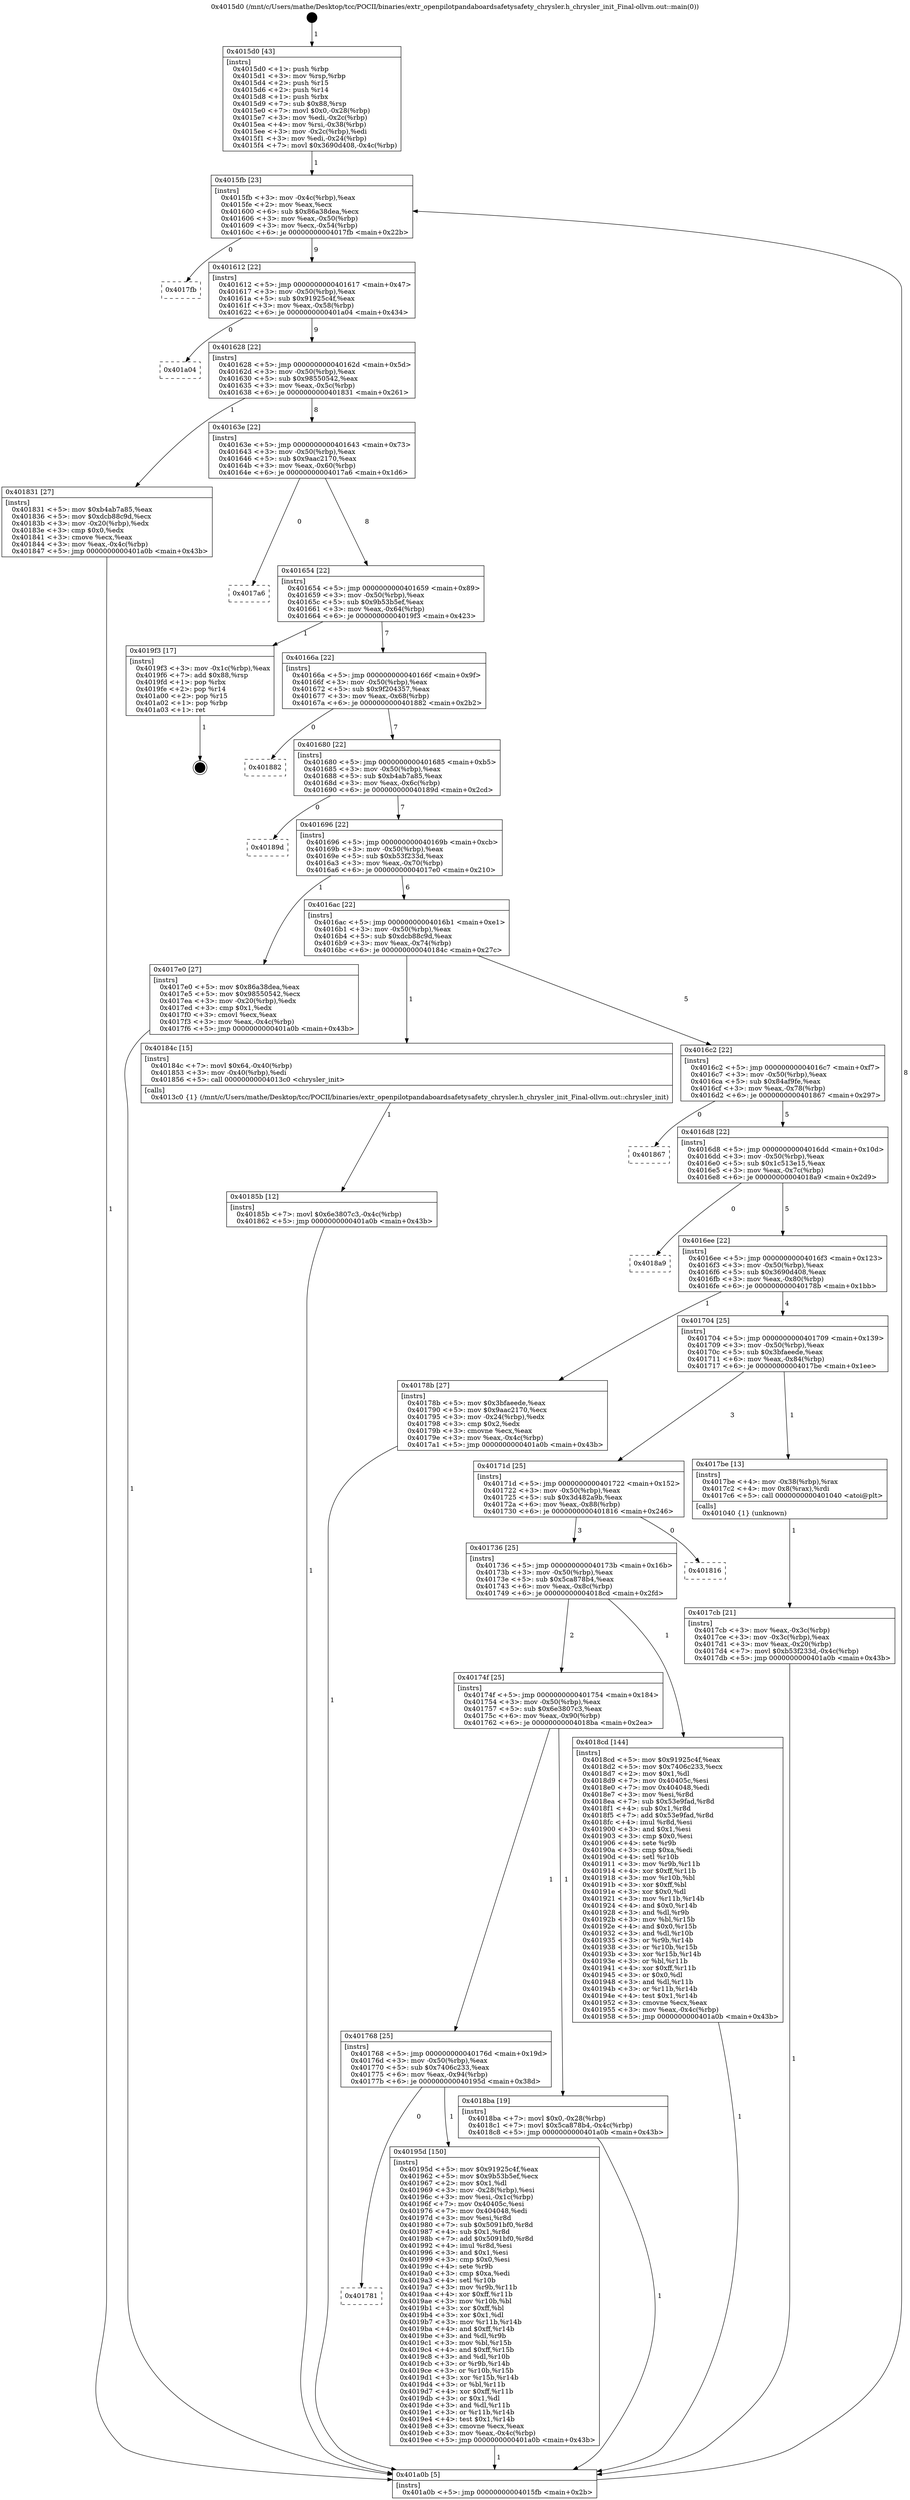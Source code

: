 digraph "0x4015d0" {
  label = "0x4015d0 (/mnt/c/Users/mathe/Desktop/tcc/POCII/binaries/extr_openpilotpandaboardsafetysafety_chrysler.h_chrysler_init_Final-ollvm.out::main(0))"
  labelloc = "t"
  node[shape=record]

  Entry [label="",width=0.3,height=0.3,shape=circle,fillcolor=black,style=filled]
  "0x4015fb" [label="{
     0x4015fb [23]\l
     | [instrs]\l
     &nbsp;&nbsp;0x4015fb \<+3\>: mov -0x4c(%rbp),%eax\l
     &nbsp;&nbsp;0x4015fe \<+2\>: mov %eax,%ecx\l
     &nbsp;&nbsp;0x401600 \<+6\>: sub $0x86a38dea,%ecx\l
     &nbsp;&nbsp;0x401606 \<+3\>: mov %eax,-0x50(%rbp)\l
     &nbsp;&nbsp;0x401609 \<+3\>: mov %ecx,-0x54(%rbp)\l
     &nbsp;&nbsp;0x40160c \<+6\>: je 00000000004017fb \<main+0x22b\>\l
  }"]
  "0x4017fb" [label="{
     0x4017fb\l
  }", style=dashed]
  "0x401612" [label="{
     0x401612 [22]\l
     | [instrs]\l
     &nbsp;&nbsp;0x401612 \<+5\>: jmp 0000000000401617 \<main+0x47\>\l
     &nbsp;&nbsp;0x401617 \<+3\>: mov -0x50(%rbp),%eax\l
     &nbsp;&nbsp;0x40161a \<+5\>: sub $0x91925c4f,%eax\l
     &nbsp;&nbsp;0x40161f \<+3\>: mov %eax,-0x58(%rbp)\l
     &nbsp;&nbsp;0x401622 \<+6\>: je 0000000000401a04 \<main+0x434\>\l
  }"]
  Exit [label="",width=0.3,height=0.3,shape=circle,fillcolor=black,style=filled,peripheries=2]
  "0x401a04" [label="{
     0x401a04\l
  }", style=dashed]
  "0x401628" [label="{
     0x401628 [22]\l
     | [instrs]\l
     &nbsp;&nbsp;0x401628 \<+5\>: jmp 000000000040162d \<main+0x5d\>\l
     &nbsp;&nbsp;0x40162d \<+3\>: mov -0x50(%rbp),%eax\l
     &nbsp;&nbsp;0x401630 \<+5\>: sub $0x98550542,%eax\l
     &nbsp;&nbsp;0x401635 \<+3\>: mov %eax,-0x5c(%rbp)\l
     &nbsp;&nbsp;0x401638 \<+6\>: je 0000000000401831 \<main+0x261\>\l
  }"]
  "0x401781" [label="{
     0x401781\l
  }", style=dashed]
  "0x401831" [label="{
     0x401831 [27]\l
     | [instrs]\l
     &nbsp;&nbsp;0x401831 \<+5\>: mov $0xb4ab7a85,%eax\l
     &nbsp;&nbsp;0x401836 \<+5\>: mov $0xdcb88c9d,%ecx\l
     &nbsp;&nbsp;0x40183b \<+3\>: mov -0x20(%rbp),%edx\l
     &nbsp;&nbsp;0x40183e \<+3\>: cmp $0x0,%edx\l
     &nbsp;&nbsp;0x401841 \<+3\>: cmove %ecx,%eax\l
     &nbsp;&nbsp;0x401844 \<+3\>: mov %eax,-0x4c(%rbp)\l
     &nbsp;&nbsp;0x401847 \<+5\>: jmp 0000000000401a0b \<main+0x43b\>\l
  }"]
  "0x40163e" [label="{
     0x40163e [22]\l
     | [instrs]\l
     &nbsp;&nbsp;0x40163e \<+5\>: jmp 0000000000401643 \<main+0x73\>\l
     &nbsp;&nbsp;0x401643 \<+3\>: mov -0x50(%rbp),%eax\l
     &nbsp;&nbsp;0x401646 \<+5\>: sub $0x9aac2170,%eax\l
     &nbsp;&nbsp;0x40164b \<+3\>: mov %eax,-0x60(%rbp)\l
     &nbsp;&nbsp;0x40164e \<+6\>: je 00000000004017a6 \<main+0x1d6\>\l
  }"]
  "0x40195d" [label="{
     0x40195d [150]\l
     | [instrs]\l
     &nbsp;&nbsp;0x40195d \<+5\>: mov $0x91925c4f,%eax\l
     &nbsp;&nbsp;0x401962 \<+5\>: mov $0x9b53b5ef,%ecx\l
     &nbsp;&nbsp;0x401967 \<+2\>: mov $0x1,%dl\l
     &nbsp;&nbsp;0x401969 \<+3\>: mov -0x28(%rbp),%esi\l
     &nbsp;&nbsp;0x40196c \<+3\>: mov %esi,-0x1c(%rbp)\l
     &nbsp;&nbsp;0x40196f \<+7\>: mov 0x40405c,%esi\l
     &nbsp;&nbsp;0x401976 \<+7\>: mov 0x404048,%edi\l
     &nbsp;&nbsp;0x40197d \<+3\>: mov %esi,%r8d\l
     &nbsp;&nbsp;0x401980 \<+7\>: sub $0x5091bf0,%r8d\l
     &nbsp;&nbsp;0x401987 \<+4\>: sub $0x1,%r8d\l
     &nbsp;&nbsp;0x40198b \<+7\>: add $0x5091bf0,%r8d\l
     &nbsp;&nbsp;0x401992 \<+4\>: imul %r8d,%esi\l
     &nbsp;&nbsp;0x401996 \<+3\>: and $0x1,%esi\l
     &nbsp;&nbsp;0x401999 \<+3\>: cmp $0x0,%esi\l
     &nbsp;&nbsp;0x40199c \<+4\>: sete %r9b\l
     &nbsp;&nbsp;0x4019a0 \<+3\>: cmp $0xa,%edi\l
     &nbsp;&nbsp;0x4019a3 \<+4\>: setl %r10b\l
     &nbsp;&nbsp;0x4019a7 \<+3\>: mov %r9b,%r11b\l
     &nbsp;&nbsp;0x4019aa \<+4\>: xor $0xff,%r11b\l
     &nbsp;&nbsp;0x4019ae \<+3\>: mov %r10b,%bl\l
     &nbsp;&nbsp;0x4019b1 \<+3\>: xor $0xff,%bl\l
     &nbsp;&nbsp;0x4019b4 \<+3\>: xor $0x1,%dl\l
     &nbsp;&nbsp;0x4019b7 \<+3\>: mov %r11b,%r14b\l
     &nbsp;&nbsp;0x4019ba \<+4\>: and $0xff,%r14b\l
     &nbsp;&nbsp;0x4019be \<+3\>: and %dl,%r9b\l
     &nbsp;&nbsp;0x4019c1 \<+3\>: mov %bl,%r15b\l
     &nbsp;&nbsp;0x4019c4 \<+4\>: and $0xff,%r15b\l
     &nbsp;&nbsp;0x4019c8 \<+3\>: and %dl,%r10b\l
     &nbsp;&nbsp;0x4019cb \<+3\>: or %r9b,%r14b\l
     &nbsp;&nbsp;0x4019ce \<+3\>: or %r10b,%r15b\l
     &nbsp;&nbsp;0x4019d1 \<+3\>: xor %r15b,%r14b\l
     &nbsp;&nbsp;0x4019d4 \<+3\>: or %bl,%r11b\l
     &nbsp;&nbsp;0x4019d7 \<+4\>: xor $0xff,%r11b\l
     &nbsp;&nbsp;0x4019db \<+3\>: or $0x1,%dl\l
     &nbsp;&nbsp;0x4019de \<+3\>: and %dl,%r11b\l
     &nbsp;&nbsp;0x4019e1 \<+3\>: or %r11b,%r14b\l
     &nbsp;&nbsp;0x4019e4 \<+4\>: test $0x1,%r14b\l
     &nbsp;&nbsp;0x4019e8 \<+3\>: cmovne %ecx,%eax\l
     &nbsp;&nbsp;0x4019eb \<+3\>: mov %eax,-0x4c(%rbp)\l
     &nbsp;&nbsp;0x4019ee \<+5\>: jmp 0000000000401a0b \<main+0x43b\>\l
  }"]
  "0x4017a6" [label="{
     0x4017a6\l
  }", style=dashed]
  "0x401654" [label="{
     0x401654 [22]\l
     | [instrs]\l
     &nbsp;&nbsp;0x401654 \<+5\>: jmp 0000000000401659 \<main+0x89\>\l
     &nbsp;&nbsp;0x401659 \<+3\>: mov -0x50(%rbp),%eax\l
     &nbsp;&nbsp;0x40165c \<+5\>: sub $0x9b53b5ef,%eax\l
     &nbsp;&nbsp;0x401661 \<+3\>: mov %eax,-0x64(%rbp)\l
     &nbsp;&nbsp;0x401664 \<+6\>: je 00000000004019f3 \<main+0x423\>\l
  }"]
  "0x401768" [label="{
     0x401768 [25]\l
     | [instrs]\l
     &nbsp;&nbsp;0x401768 \<+5\>: jmp 000000000040176d \<main+0x19d\>\l
     &nbsp;&nbsp;0x40176d \<+3\>: mov -0x50(%rbp),%eax\l
     &nbsp;&nbsp;0x401770 \<+5\>: sub $0x7406c233,%eax\l
     &nbsp;&nbsp;0x401775 \<+6\>: mov %eax,-0x94(%rbp)\l
     &nbsp;&nbsp;0x40177b \<+6\>: je 000000000040195d \<main+0x38d\>\l
  }"]
  "0x4019f3" [label="{
     0x4019f3 [17]\l
     | [instrs]\l
     &nbsp;&nbsp;0x4019f3 \<+3\>: mov -0x1c(%rbp),%eax\l
     &nbsp;&nbsp;0x4019f6 \<+7\>: add $0x88,%rsp\l
     &nbsp;&nbsp;0x4019fd \<+1\>: pop %rbx\l
     &nbsp;&nbsp;0x4019fe \<+2\>: pop %r14\l
     &nbsp;&nbsp;0x401a00 \<+2\>: pop %r15\l
     &nbsp;&nbsp;0x401a02 \<+1\>: pop %rbp\l
     &nbsp;&nbsp;0x401a03 \<+1\>: ret\l
  }"]
  "0x40166a" [label="{
     0x40166a [22]\l
     | [instrs]\l
     &nbsp;&nbsp;0x40166a \<+5\>: jmp 000000000040166f \<main+0x9f\>\l
     &nbsp;&nbsp;0x40166f \<+3\>: mov -0x50(%rbp),%eax\l
     &nbsp;&nbsp;0x401672 \<+5\>: sub $0x9f204357,%eax\l
     &nbsp;&nbsp;0x401677 \<+3\>: mov %eax,-0x68(%rbp)\l
     &nbsp;&nbsp;0x40167a \<+6\>: je 0000000000401882 \<main+0x2b2\>\l
  }"]
  "0x4018ba" [label="{
     0x4018ba [19]\l
     | [instrs]\l
     &nbsp;&nbsp;0x4018ba \<+7\>: movl $0x0,-0x28(%rbp)\l
     &nbsp;&nbsp;0x4018c1 \<+7\>: movl $0x5ca878b4,-0x4c(%rbp)\l
     &nbsp;&nbsp;0x4018c8 \<+5\>: jmp 0000000000401a0b \<main+0x43b\>\l
  }"]
  "0x401882" [label="{
     0x401882\l
  }", style=dashed]
  "0x401680" [label="{
     0x401680 [22]\l
     | [instrs]\l
     &nbsp;&nbsp;0x401680 \<+5\>: jmp 0000000000401685 \<main+0xb5\>\l
     &nbsp;&nbsp;0x401685 \<+3\>: mov -0x50(%rbp),%eax\l
     &nbsp;&nbsp;0x401688 \<+5\>: sub $0xb4ab7a85,%eax\l
     &nbsp;&nbsp;0x40168d \<+3\>: mov %eax,-0x6c(%rbp)\l
     &nbsp;&nbsp;0x401690 \<+6\>: je 000000000040189d \<main+0x2cd\>\l
  }"]
  "0x40174f" [label="{
     0x40174f [25]\l
     | [instrs]\l
     &nbsp;&nbsp;0x40174f \<+5\>: jmp 0000000000401754 \<main+0x184\>\l
     &nbsp;&nbsp;0x401754 \<+3\>: mov -0x50(%rbp),%eax\l
     &nbsp;&nbsp;0x401757 \<+5\>: sub $0x6e3807c3,%eax\l
     &nbsp;&nbsp;0x40175c \<+6\>: mov %eax,-0x90(%rbp)\l
     &nbsp;&nbsp;0x401762 \<+6\>: je 00000000004018ba \<main+0x2ea\>\l
  }"]
  "0x40189d" [label="{
     0x40189d\l
  }", style=dashed]
  "0x401696" [label="{
     0x401696 [22]\l
     | [instrs]\l
     &nbsp;&nbsp;0x401696 \<+5\>: jmp 000000000040169b \<main+0xcb\>\l
     &nbsp;&nbsp;0x40169b \<+3\>: mov -0x50(%rbp),%eax\l
     &nbsp;&nbsp;0x40169e \<+5\>: sub $0xb53f233d,%eax\l
     &nbsp;&nbsp;0x4016a3 \<+3\>: mov %eax,-0x70(%rbp)\l
     &nbsp;&nbsp;0x4016a6 \<+6\>: je 00000000004017e0 \<main+0x210\>\l
  }"]
  "0x4018cd" [label="{
     0x4018cd [144]\l
     | [instrs]\l
     &nbsp;&nbsp;0x4018cd \<+5\>: mov $0x91925c4f,%eax\l
     &nbsp;&nbsp;0x4018d2 \<+5\>: mov $0x7406c233,%ecx\l
     &nbsp;&nbsp;0x4018d7 \<+2\>: mov $0x1,%dl\l
     &nbsp;&nbsp;0x4018d9 \<+7\>: mov 0x40405c,%esi\l
     &nbsp;&nbsp;0x4018e0 \<+7\>: mov 0x404048,%edi\l
     &nbsp;&nbsp;0x4018e7 \<+3\>: mov %esi,%r8d\l
     &nbsp;&nbsp;0x4018ea \<+7\>: sub $0x53e9fad,%r8d\l
     &nbsp;&nbsp;0x4018f1 \<+4\>: sub $0x1,%r8d\l
     &nbsp;&nbsp;0x4018f5 \<+7\>: add $0x53e9fad,%r8d\l
     &nbsp;&nbsp;0x4018fc \<+4\>: imul %r8d,%esi\l
     &nbsp;&nbsp;0x401900 \<+3\>: and $0x1,%esi\l
     &nbsp;&nbsp;0x401903 \<+3\>: cmp $0x0,%esi\l
     &nbsp;&nbsp;0x401906 \<+4\>: sete %r9b\l
     &nbsp;&nbsp;0x40190a \<+3\>: cmp $0xa,%edi\l
     &nbsp;&nbsp;0x40190d \<+4\>: setl %r10b\l
     &nbsp;&nbsp;0x401911 \<+3\>: mov %r9b,%r11b\l
     &nbsp;&nbsp;0x401914 \<+4\>: xor $0xff,%r11b\l
     &nbsp;&nbsp;0x401918 \<+3\>: mov %r10b,%bl\l
     &nbsp;&nbsp;0x40191b \<+3\>: xor $0xff,%bl\l
     &nbsp;&nbsp;0x40191e \<+3\>: xor $0x0,%dl\l
     &nbsp;&nbsp;0x401921 \<+3\>: mov %r11b,%r14b\l
     &nbsp;&nbsp;0x401924 \<+4\>: and $0x0,%r14b\l
     &nbsp;&nbsp;0x401928 \<+3\>: and %dl,%r9b\l
     &nbsp;&nbsp;0x40192b \<+3\>: mov %bl,%r15b\l
     &nbsp;&nbsp;0x40192e \<+4\>: and $0x0,%r15b\l
     &nbsp;&nbsp;0x401932 \<+3\>: and %dl,%r10b\l
     &nbsp;&nbsp;0x401935 \<+3\>: or %r9b,%r14b\l
     &nbsp;&nbsp;0x401938 \<+3\>: or %r10b,%r15b\l
     &nbsp;&nbsp;0x40193b \<+3\>: xor %r15b,%r14b\l
     &nbsp;&nbsp;0x40193e \<+3\>: or %bl,%r11b\l
     &nbsp;&nbsp;0x401941 \<+4\>: xor $0xff,%r11b\l
     &nbsp;&nbsp;0x401945 \<+3\>: or $0x0,%dl\l
     &nbsp;&nbsp;0x401948 \<+3\>: and %dl,%r11b\l
     &nbsp;&nbsp;0x40194b \<+3\>: or %r11b,%r14b\l
     &nbsp;&nbsp;0x40194e \<+4\>: test $0x1,%r14b\l
     &nbsp;&nbsp;0x401952 \<+3\>: cmovne %ecx,%eax\l
     &nbsp;&nbsp;0x401955 \<+3\>: mov %eax,-0x4c(%rbp)\l
     &nbsp;&nbsp;0x401958 \<+5\>: jmp 0000000000401a0b \<main+0x43b\>\l
  }"]
  "0x4017e0" [label="{
     0x4017e0 [27]\l
     | [instrs]\l
     &nbsp;&nbsp;0x4017e0 \<+5\>: mov $0x86a38dea,%eax\l
     &nbsp;&nbsp;0x4017e5 \<+5\>: mov $0x98550542,%ecx\l
     &nbsp;&nbsp;0x4017ea \<+3\>: mov -0x20(%rbp),%edx\l
     &nbsp;&nbsp;0x4017ed \<+3\>: cmp $0x1,%edx\l
     &nbsp;&nbsp;0x4017f0 \<+3\>: cmovl %ecx,%eax\l
     &nbsp;&nbsp;0x4017f3 \<+3\>: mov %eax,-0x4c(%rbp)\l
     &nbsp;&nbsp;0x4017f6 \<+5\>: jmp 0000000000401a0b \<main+0x43b\>\l
  }"]
  "0x4016ac" [label="{
     0x4016ac [22]\l
     | [instrs]\l
     &nbsp;&nbsp;0x4016ac \<+5\>: jmp 00000000004016b1 \<main+0xe1\>\l
     &nbsp;&nbsp;0x4016b1 \<+3\>: mov -0x50(%rbp),%eax\l
     &nbsp;&nbsp;0x4016b4 \<+5\>: sub $0xdcb88c9d,%eax\l
     &nbsp;&nbsp;0x4016b9 \<+3\>: mov %eax,-0x74(%rbp)\l
     &nbsp;&nbsp;0x4016bc \<+6\>: je 000000000040184c \<main+0x27c\>\l
  }"]
  "0x401736" [label="{
     0x401736 [25]\l
     | [instrs]\l
     &nbsp;&nbsp;0x401736 \<+5\>: jmp 000000000040173b \<main+0x16b\>\l
     &nbsp;&nbsp;0x40173b \<+3\>: mov -0x50(%rbp),%eax\l
     &nbsp;&nbsp;0x40173e \<+5\>: sub $0x5ca878b4,%eax\l
     &nbsp;&nbsp;0x401743 \<+6\>: mov %eax,-0x8c(%rbp)\l
     &nbsp;&nbsp;0x401749 \<+6\>: je 00000000004018cd \<main+0x2fd\>\l
  }"]
  "0x40184c" [label="{
     0x40184c [15]\l
     | [instrs]\l
     &nbsp;&nbsp;0x40184c \<+7\>: movl $0x64,-0x40(%rbp)\l
     &nbsp;&nbsp;0x401853 \<+3\>: mov -0x40(%rbp),%edi\l
     &nbsp;&nbsp;0x401856 \<+5\>: call 00000000004013c0 \<chrysler_init\>\l
     | [calls]\l
     &nbsp;&nbsp;0x4013c0 \{1\} (/mnt/c/Users/mathe/Desktop/tcc/POCII/binaries/extr_openpilotpandaboardsafetysafety_chrysler.h_chrysler_init_Final-ollvm.out::chrysler_init)\l
  }"]
  "0x4016c2" [label="{
     0x4016c2 [22]\l
     | [instrs]\l
     &nbsp;&nbsp;0x4016c2 \<+5\>: jmp 00000000004016c7 \<main+0xf7\>\l
     &nbsp;&nbsp;0x4016c7 \<+3\>: mov -0x50(%rbp),%eax\l
     &nbsp;&nbsp;0x4016ca \<+5\>: sub $0x84af9fe,%eax\l
     &nbsp;&nbsp;0x4016cf \<+3\>: mov %eax,-0x78(%rbp)\l
     &nbsp;&nbsp;0x4016d2 \<+6\>: je 0000000000401867 \<main+0x297\>\l
  }"]
  "0x401816" [label="{
     0x401816\l
  }", style=dashed]
  "0x401867" [label="{
     0x401867\l
  }", style=dashed]
  "0x4016d8" [label="{
     0x4016d8 [22]\l
     | [instrs]\l
     &nbsp;&nbsp;0x4016d8 \<+5\>: jmp 00000000004016dd \<main+0x10d\>\l
     &nbsp;&nbsp;0x4016dd \<+3\>: mov -0x50(%rbp),%eax\l
     &nbsp;&nbsp;0x4016e0 \<+5\>: sub $0x1c513e15,%eax\l
     &nbsp;&nbsp;0x4016e5 \<+3\>: mov %eax,-0x7c(%rbp)\l
     &nbsp;&nbsp;0x4016e8 \<+6\>: je 00000000004018a9 \<main+0x2d9\>\l
  }"]
  "0x40185b" [label="{
     0x40185b [12]\l
     | [instrs]\l
     &nbsp;&nbsp;0x40185b \<+7\>: movl $0x6e3807c3,-0x4c(%rbp)\l
     &nbsp;&nbsp;0x401862 \<+5\>: jmp 0000000000401a0b \<main+0x43b\>\l
  }"]
  "0x4018a9" [label="{
     0x4018a9\l
  }", style=dashed]
  "0x4016ee" [label="{
     0x4016ee [22]\l
     | [instrs]\l
     &nbsp;&nbsp;0x4016ee \<+5\>: jmp 00000000004016f3 \<main+0x123\>\l
     &nbsp;&nbsp;0x4016f3 \<+3\>: mov -0x50(%rbp),%eax\l
     &nbsp;&nbsp;0x4016f6 \<+5\>: sub $0x3690d408,%eax\l
     &nbsp;&nbsp;0x4016fb \<+3\>: mov %eax,-0x80(%rbp)\l
     &nbsp;&nbsp;0x4016fe \<+6\>: je 000000000040178b \<main+0x1bb\>\l
  }"]
  "0x4017cb" [label="{
     0x4017cb [21]\l
     | [instrs]\l
     &nbsp;&nbsp;0x4017cb \<+3\>: mov %eax,-0x3c(%rbp)\l
     &nbsp;&nbsp;0x4017ce \<+3\>: mov -0x3c(%rbp),%eax\l
     &nbsp;&nbsp;0x4017d1 \<+3\>: mov %eax,-0x20(%rbp)\l
     &nbsp;&nbsp;0x4017d4 \<+7\>: movl $0xb53f233d,-0x4c(%rbp)\l
     &nbsp;&nbsp;0x4017db \<+5\>: jmp 0000000000401a0b \<main+0x43b\>\l
  }"]
  "0x40178b" [label="{
     0x40178b [27]\l
     | [instrs]\l
     &nbsp;&nbsp;0x40178b \<+5\>: mov $0x3bfaeede,%eax\l
     &nbsp;&nbsp;0x401790 \<+5\>: mov $0x9aac2170,%ecx\l
     &nbsp;&nbsp;0x401795 \<+3\>: mov -0x24(%rbp),%edx\l
     &nbsp;&nbsp;0x401798 \<+3\>: cmp $0x2,%edx\l
     &nbsp;&nbsp;0x40179b \<+3\>: cmovne %ecx,%eax\l
     &nbsp;&nbsp;0x40179e \<+3\>: mov %eax,-0x4c(%rbp)\l
     &nbsp;&nbsp;0x4017a1 \<+5\>: jmp 0000000000401a0b \<main+0x43b\>\l
  }"]
  "0x401704" [label="{
     0x401704 [25]\l
     | [instrs]\l
     &nbsp;&nbsp;0x401704 \<+5\>: jmp 0000000000401709 \<main+0x139\>\l
     &nbsp;&nbsp;0x401709 \<+3\>: mov -0x50(%rbp),%eax\l
     &nbsp;&nbsp;0x40170c \<+5\>: sub $0x3bfaeede,%eax\l
     &nbsp;&nbsp;0x401711 \<+6\>: mov %eax,-0x84(%rbp)\l
     &nbsp;&nbsp;0x401717 \<+6\>: je 00000000004017be \<main+0x1ee\>\l
  }"]
  "0x401a0b" [label="{
     0x401a0b [5]\l
     | [instrs]\l
     &nbsp;&nbsp;0x401a0b \<+5\>: jmp 00000000004015fb \<main+0x2b\>\l
  }"]
  "0x4015d0" [label="{
     0x4015d0 [43]\l
     | [instrs]\l
     &nbsp;&nbsp;0x4015d0 \<+1\>: push %rbp\l
     &nbsp;&nbsp;0x4015d1 \<+3\>: mov %rsp,%rbp\l
     &nbsp;&nbsp;0x4015d4 \<+2\>: push %r15\l
     &nbsp;&nbsp;0x4015d6 \<+2\>: push %r14\l
     &nbsp;&nbsp;0x4015d8 \<+1\>: push %rbx\l
     &nbsp;&nbsp;0x4015d9 \<+7\>: sub $0x88,%rsp\l
     &nbsp;&nbsp;0x4015e0 \<+7\>: movl $0x0,-0x28(%rbp)\l
     &nbsp;&nbsp;0x4015e7 \<+3\>: mov %edi,-0x2c(%rbp)\l
     &nbsp;&nbsp;0x4015ea \<+4\>: mov %rsi,-0x38(%rbp)\l
     &nbsp;&nbsp;0x4015ee \<+3\>: mov -0x2c(%rbp),%edi\l
     &nbsp;&nbsp;0x4015f1 \<+3\>: mov %edi,-0x24(%rbp)\l
     &nbsp;&nbsp;0x4015f4 \<+7\>: movl $0x3690d408,-0x4c(%rbp)\l
  }"]
  "0x40171d" [label="{
     0x40171d [25]\l
     | [instrs]\l
     &nbsp;&nbsp;0x40171d \<+5\>: jmp 0000000000401722 \<main+0x152\>\l
     &nbsp;&nbsp;0x401722 \<+3\>: mov -0x50(%rbp),%eax\l
     &nbsp;&nbsp;0x401725 \<+5\>: sub $0x3d482a9b,%eax\l
     &nbsp;&nbsp;0x40172a \<+6\>: mov %eax,-0x88(%rbp)\l
     &nbsp;&nbsp;0x401730 \<+6\>: je 0000000000401816 \<main+0x246\>\l
  }"]
  "0x4017be" [label="{
     0x4017be [13]\l
     | [instrs]\l
     &nbsp;&nbsp;0x4017be \<+4\>: mov -0x38(%rbp),%rax\l
     &nbsp;&nbsp;0x4017c2 \<+4\>: mov 0x8(%rax),%rdi\l
     &nbsp;&nbsp;0x4017c6 \<+5\>: call 0000000000401040 \<atoi@plt\>\l
     | [calls]\l
     &nbsp;&nbsp;0x401040 \{1\} (unknown)\l
  }"]
  Entry -> "0x4015d0" [label=" 1"]
  "0x4015fb" -> "0x4017fb" [label=" 0"]
  "0x4015fb" -> "0x401612" [label=" 9"]
  "0x4019f3" -> Exit [label=" 1"]
  "0x401612" -> "0x401a04" [label=" 0"]
  "0x401612" -> "0x401628" [label=" 9"]
  "0x40195d" -> "0x401a0b" [label=" 1"]
  "0x401628" -> "0x401831" [label=" 1"]
  "0x401628" -> "0x40163e" [label=" 8"]
  "0x401768" -> "0x401781" [label=" 0"]
  "0x40163e" -> "0x4017a6" [label=" 0"]
  "0x40163e" -> "0x401654" [label=" 8"]
  "0x401768" -> "0x40195d" [label=" 1"]
  "0x401654" -> "0x4019f3" [label=" 1"]
  "0x401654" -> "0x40166a" [label=" 7"]
  "0x4018cd" -> "0x401a0b" [label=" 1"]
  "0x40166a" -> "0x401882" [label=" 0"]
  "0x40166a" -> "0x401680" [label=" 7"]
  "0x4018ba" -> "0x401a0b" [label=" 1"]
  "0x401680" -> "0x40189d" [label=" 0"]
  "0x401680" -> "0x401696" [label=" 7"]
  "0x40174f" -> "0x4018ba" [label=" 1"]
  "0x401696" -> "0x4017e0" [label=" 1"]
  "0x401696" -> "0x4016ac" [label=" 6"]
  "0x40174f" -> "0x401768" [label=" 1"]
  "0x4016ac" -> "0x40184c" [label=" 1"]
  "0x4016ac" -> "0x4016c2" [label=" 5"]
  "0x401736" -> "0x4018cd" [label=" 1"]
  "0x4016c2" -> "0x401867" [label=" 0"]
  "0x4016c2" -> "0x4016d8" [label=" 5"]
  "0x401736" -> "0x40174f" [label=" 2"]
  "0x4016d8" -> "0x4018a9" [label=" 0"]
  "0x4016d8" -> "0x4016ee" [label=" 5"]
  "0x40171d" -> "0x401816" [label=" 0"]
  "0x4016ee" -> "0x40178b" [label=" 1"]
  "0x4016ee" -> "0x401704" [label=" 4"]
  "0x40178b" -> "0x401a0b" [label=" 1"]
  "0x4015d0" -> "0x4015fb" [label=" 1"]
  "0x401a0b" -> "0x4015fb" [label=" 8"]
  "0x40171d" -> "0x401736" [label=" 3"]
  "0x401704" -> "0x4017be" [label=" 1"]
  "0x401704" -> "0x40171d" [label=" 3"]
  "0x4017be" -> "0x4017cb" [label=" 1"]
  "0x4017cb" -> "0x401a0b" [label=" 1"]
  "0x4017e0" -> "0x401a0b" [label=" 1"]
  "0x401831" -> "0x401a0b" [label=" 1"]
  "0x40184c" -> "0x40185b" [label=" 1"]
  "0x40185b" -> "0x401a0b" [label=" 1"]
}
